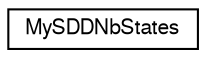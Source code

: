 digraph "Graphical Class Hierarchy"
{
  edge [fontname="FreeSans",fontsize="10",labelfontname="FreeSans",labelfontsize="10"];
  node [fontname="FreeSans",fontsize="10",shape=record];
  rankdir="LR";
  Node1 [label="MySDDNbStates",height=0.2,width=0.4,color="black", fillcolor="white", style="filled",URL="$classMySDDNbStates.html"];
}
